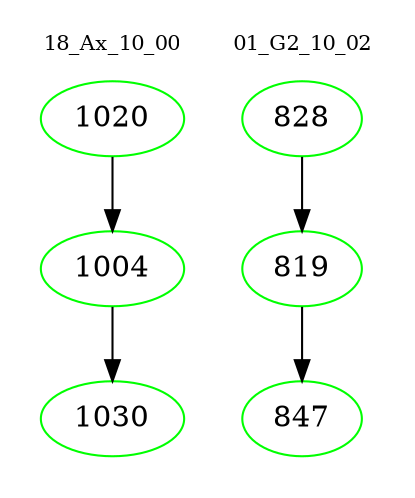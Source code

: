 digraph{
subgraph cluster_0 {
color = white
label = "18_Ax_10_00";
fontsize=10;
T0_1020 [label="1020", color="green"]
T0_1020 -> T0_1004 [color="black"]
T0_1004 [label="1004", color="green"]
T0_1004 -> T0_1030 [color="black"]
T0_1030 [label="1030", color="green"]
}
subgraph cluster_1 {
color = white
label = "01_G2_10_02";
fontsize=10;
T1_828 [label="828", color="green"]
T1_828 -> T1_819 [color="black"]
T1_819 [label="819", color="green"]
T1_819 -> T1_847 [color="black"]
T1_847 [label="847", color="green"]
}
}
